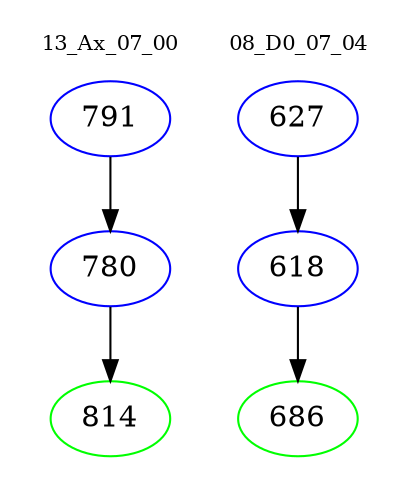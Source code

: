 digraph{
subgraph cluster_0 {
color = white
label = "13_Ax_07_00";
fontsize=10;
T0_791 [label="791", color="blue"]
T0_791 -> T0_780 [color="black"]
T0_780 [label="780", color="blue"]
T0_780 -> T0_814 [color="black"]
T0_814 [label="814", color="green"]
}
subgraph cluster_1 {
color = white
label = "08_D0_07_04";
fontsize=10;
T1_627 [label="627", color="blue"]
T1_627 -> T1_618 [color="black"]
T1_618 [label="618", color="blue"]
T1_618 -> T1_686 [color="black"]
T1_686 [label="686", color="green"]
}
}
